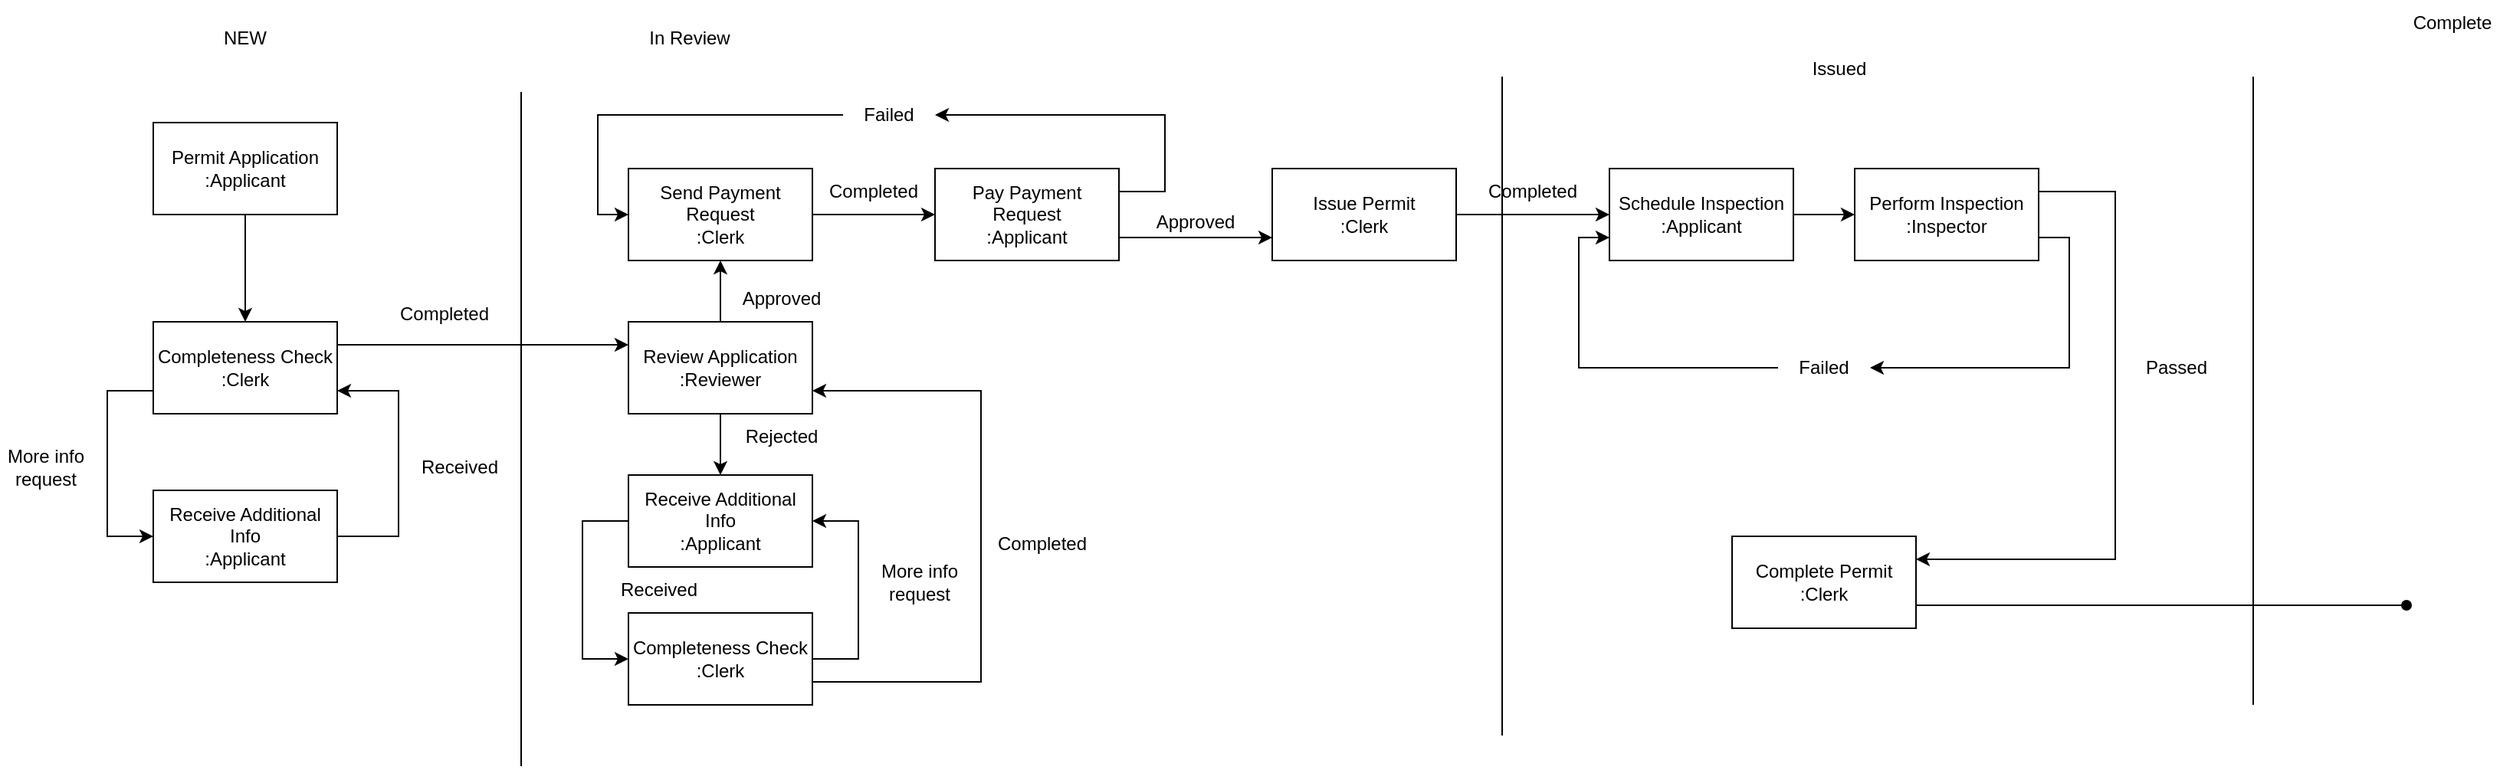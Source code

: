 <mxfile version="21.1.1" type="device">
  <diagram name="Page-1" id="5f0bae14-7c28-e335-631c-24af17079c00">
    <mxGraphModel dx="2534" dy="764" grid="1" gridSize="10" guides="1" tooltips="1" connect="1" arrows="1" fold="1" page="1" pageScale="1" pageWidth="1100" pageHeight="850" background="none" math="0" shadow="0">
      <root>
        <mxCell id="0" />
        <mxCell id="1" parent="0" />
        <mxCell id="lO8MQG7LXYnlqyT6PsOX-1" value="" style="endArrow=none;html=1;rounded=0;" edge="1" parent="1">
          <mxGeometry width="50" height="50" relative="1" as="geometry">
            <mxPoint x="270" y="90" as="sourcePoint" />
            <mxPoint x="270" y="530" as="targetPoint" />
          </mxGeometry>
        </mxCell>
        <mxCell id="lO8MQG7LXYnlqyT6PsOX-2" value="Permit Application&lt;br&gt;:Applicant" style="rounded=0;whiteSpace=wrap;html=1;" vertex="1" parent="1">
          <mxGeometry x="30" y="110" width="120" height="60" as="geometry" />
        </mxCell>
        <mxCell id="lO8MQG7LXYnlqyT6PsOX-3" value="" style="endArrow=classic;html=1;rounded=0;exitX=0.5;exitY=1;exitDx=0;exitDy=0;" edge="1" parent="1" source="lO8MQG7LXYnlqyT6PsOX-2">
          <mxGeometry width="50" height="50" relative="1" as="geometry">
            <mxPoint x="520" y="250" as="sourcePoint" />
            <mxPoint x="90" y="240" as="targetPoint" />
          </mxGeometry>
        </mxCell>
        <mxCell id="lO8MQG7LXYnlqyT6PsOX-4" value="Completeness Check&lt;br&gt;:Clerk" style="rounded=0;whiteSpace=wrap;html=1;" vertex="1" parent="1">
          <mxGeometry x="30" y="240" width="120" height="60" as="geometry" />
        </mxCell>
        <mxCell id="lO8MQG7LXYnlqyT6PsOX-7" value="NEW" style="text;html=1;strokeColor=none;fillColor=none;align=center;verticalAlign=middle;whiteSpace=wrap;rounded=0;" vertex="1" parent="1">
          <mxGeometry x="60" y="40" width="60" height="30" as="geometry" />
        </mxCell>
        <mxCell id="lO8MQG7LXYnlqyT6PsOX-8" value="" style="endArrow=classic;html=1;rounded=0;exitX=0;exitY=0.75;exitDx=0;exitDy=0;" edge="1" parent="1" source="lO8MQG7LXYnlqyT6PsOX-4">
          <mxGeometry width="50" height="50" relative="1" as="geometry">
            <mxPoint x="520" y="360" as="sourcePoint" />
            <mxPoint x="30" y="380" as="targetPoint" />
            <Array as="points">
              <mxPoint y="285" />
              <mxPoint y="350" />
              <mxPoint y="380" />
            </Array>
          </mxGeometry>
        </mxCell>
        <mxCell id="lO8MQG7LXYnlqyT6PsOX-9" value="Receive Additional Info&lt;br&gt;:Applicant" style="rounded=0;whiteSpace=wrap;html=1;" vertex="1" parent="1">
          <mxGeometry x="30" y="350" width="120" height="60" as="geometry" />
        </mxCell>
        <mxCell id="lO8MQG7LXYnlqyT6PsOX-10" value="More info request" style="text;html=1;strokeColor=none;fillColor=none;align=center;verticalAlign=middle;whiteSpace=wrap;rounded=0;" vertex="1" parent="1">
          <mxGeometry x="-70" y="320" width="60" height="30" as="geometry" />
        </mxCell>
        <mxCell id="lO8MQG7LXYnlqyT6PsOX-11" value="" style="endArrow=classic;html=1;rounded=0;exitX=1;exitY=0.5;exitDx=0;exitDy=0;entryX=1;entryY=0.75;entryDx=0;entryDy=0;" edge="1" parent="1" source="lO8MQG7LXYnlqyT6PsOX-9" target="lO8MQG7LXYnlqyT6PsOX-4">
          <mxGeometry width="50" height="50" relative="1" as="geometry">
            <mxPoint x="520" y="330" as="sourcePoint" />
            <mxPoint x="220" y="260" as="targetPoint" />
            <Array as="points">
              <mxPoint x="190" y="380" />
              <mxPoint x="190" y="285" />
            </Array>
          </mxGeometry>
        </mxCell>
        <mxCell id="lO8MQG7LXYnlqyT6PsOX-12" value="Received" style="text;html=1;strokeColor=none;fillColor=none;align=center;verticalAlign=middle;whiteSpace=wrap;rounded=0;" vertex="1" parent="1">
          <mxGeometry x="200" y="320" width="60" height="30" as="geometry" />
        </mxCell>
        <mxCell id="lO8MQG7LXYnlqyT6PsOX-13" value="" style="endArrow=classic;html=1;rounded=0;exitX=1;exitY=0.25;exitDx=0;exitDy=0;" edge="1" parent="1" source="lO8MQG7LXYnlqyT6PsOX-4">
          <mxGeometry width="50" height="50" relative="1" as="geometry">
            <mxPoint x="520" y="330" as="sourcePoint" />
            <mxPoint x="340" y="255" as="targetPoint" />
          </mxGeometry>
        </mxCell>
        <mxCell id="lO8MQG7LXYnlqyT6PsOX-15" value="Completed" style="text;html=1;strokeColor=none;fillColor=none;align=center;verticalAlign=middle;whiteSpace=wrap;rounded=0;" vertex="1" parent="1">
          <mxGeometry x="190" y="220" width="60" height="30" as="geometry" />
        </mxCell>
        <mxCell id="lO8MQG7LXYnlqyT6PsOX-16" value="In Review" style="text;html=1;strokeColor=none;fillColor=none;align=center;verticalAlign=middle;whiteSpace=wrap;rounded=0;" vertex="1" parent="1">
          <mxGeometry x="350" y="40" width="60" height="30" as="geometry" />
        </mxCell>
        <mxCell id="lO8MQG7LXYnlqyT6PsOX-17" value="Review Application&lt;br&gt;:Reviewer" style="rounded=0;whiteSpace=wrap;html=1;" vertex="1" parent="1">
          <mxGeometry x="340" y="240" width="120" height="60" as="geometry" />
        </mxCell>
        <mxCell id="lO8MQG7LXYnlqyT6PsOX-18" value="Receive Additional Info&lt;br&gt;:Applicant" style="rounded=0;whiteSpace=wrap;html=1;" vertex="1" parent="1">
          <mxGeometry x="340" y="340" width="120" height="60" as="geometry" />
        </mxCell>
        <mxCell id="lO8MQG7LXYnlqyT6PsOX-19" value="" style="endArrow=classic;html=1;rounded=0;exitX=0.5;exitY=1;exitDx=0;exitDy=0;entryX=0.5;entryY=0;entryDx=0;entryDy=0;" edge="1" parent="1" source="lO8MQG7LXYnlqyT6PsOX-17" target="lO8MQG7LXYnlqyT6PsOX-18">
          <mxGeometry width="50" height="50" relative="1" as="geometry">
            <mxPoint x="520" y="320" as="sourcePoint" />
            <mxPoint x="570" y="270" as="targetPoint" />
          </mxGeometry>
        </mxCell>
        <mxCell id="lO8MQG7LXYnlqyT6PsOX-20" value="Rejected" style="text;html=1;strokeColor=none;fillColor=none;align=center;verticalAlign=middle;whiteSpace=wrap;rounded=0;" vertex="1" parent="1">
          <mxGeometry x="410" y="300" width="60" height="30" as="geometry" />
        </mxCell>
        <mxCell id="lO8MQG7LXYnlqyT6PsOX-21" value="Completeness Check&lt;br&gt;:Clerk" style="rounded=0;whiteSpace=wrap;html=1;" vertex="1" parent="1">
          <mxGeometry x="340" y="430" width="120" height="60" as="geometry" />
        </mxCell>
        <mxCell id="lO8MQG7LXYnlqyT6PsOX-22" value="Received" style="text;html=1;strokeColor=none;fillColor=none;align=center;verticalAlign=middle;whiteSpace=wrap;rounded=0;" vertex="1" parent="1">
          <mxGeometry x="330" y="400" width="60" height="30" as="geometry" />
        </mxCell>
        <mxCell id="lO8MQG7LXYnlqyT6PsOX-23" value="" style="endArrow=classic;html=1;rounded=0;exitX=0;exitY=0.5;exitDx=0;exitDy=0;entryX=0;entryY=0.5;entryDx=0;entryDy=0;" edge="1" parent="1" source="lO8MQG7LXYnlqyT6PsOX-18" target="lO8MQG7LXYnlqyT6PsOX-21">
          <mxGeometry width="50" height="50" relative="1" as="geometry">
            <mxPoint x="520" y="310" as="sourcePoint" />
            <mxPoint x="280" y="460" as="targetPoint" />
            <Array as="points">
              <mxPoint x="310" y="370" />
              <mxPoint x="310" y="460" />
            </Array>
          </mxGeometry>
        </mxCell>
        <mxCell id="lO8MQG7LXYnlqyT6PsOX-24" value="" style="endArrow=classic;html=1;rounded=0;exitX=1;exitY=0.5;exitDx=0;exitDy=0;entryX=1;entryY=0.5;entryDx=0;entryDy=0;" edge="1" parent="1" source="lO8MQG7LXYnlqyT6PsOX-21" target="lO8MQG7LXYnlqyT6PsOX-18">
          <mxGeometry width="50" height="50" relative="1" as="geometry">
            <mxPoint x="520" y="310" as="sourcePoint" />
            <mxPoint x="510" y="360" as="targetPoint" />
            <Array as="points">
              <mxPoint x="490" y="460" />
              <mxPoint x="490" y="370" />
            </Array>
          </mxGeometry>
        </mxCell>
        <mxCell id="lO8MQG7LXYnlqyT6PsOX-25" value="More info request" style="text;html=1;strokeColor=none;fillColor=none;align=center;verticalAlign=middle;whiteSpace=wrap;rounded=0;" vertex="1" parent="1">
          <mxGeometry x="500" y="395" width="60" height="30" as="geometry" />
        </mxCell>
        <mxCell id="lO8MQG7LXYnlqyT6PsOX-26" value="" style="endArrow=classic;html=1;rounded=0;exitX=1;exitY=0.75;exitDx=0;exitDy=0;entryX=1;entryY=0.75;entryDx=0;entryDy=0;edgeStyle=orthogonalEdgeStyle;" edge="1" parent="1" source="lO8MQG7LXYnlqyT6PsOX-21" target="lO8MQG7LXYnlqyT6PsOX-17">
          <mxGeometry width="50" height="50" relative="1" as="geometry">
            <mxPoint x="520" y="310" as="sourcePoint" />
            <mxPoint x="550" y="280" as="targetPoint" />
            <Array as="points">
              <mxPoint x="570" y="475" />
              <mxPoint x="570" y="285" />
            </Array>
          </mxGeometry>
        </mxCell>
        <mxCell id="lO8MQG7LXYnlqyT6PsOX-27" value="Completed" style="text;html=1;strokeColor=none;fillColor=none;align=center;verticalAlign=middle;whiteSpace=wrap;rounded=0;" vertex="1" parent="1">
          <mxGeometry x="580" y="370" width="60" height="30" as="geometry" />
        </mxCell>
        <mxCell id="lO8MQG7LXYnlqyT6PsOX-28" value="" style="endArrow=classic;html=1;rounded=0;exitX=0.5;exitY=0;exitDx=0;exitDy=0;entryX=0.5;entryY=1;entryDx=0;entryDy=0;" edge="1" parent="1" source="lO8MQG7LXYnlqyT6PsOX-17" target="lO8MQG7LXYnlqyT6PsOX-30">
          <mxGeometry width="50" height="50" relative="1" as="geometry">
            <mxPoint x="520" y="310" as="sourcePoint" />
            <mxPoint x="400" y="190" as="targetPoint" />
          </mxGeometry>
        </mxCell>
        <mxCell id="lO8MQG7LXYnlqyT6PsOX-29" value="Approved" style="text;html=1;strokeColor=none;fillColor=none;align=center;verticalAlign=middle;whiteSpace=wrap;rounded=0;" vertex="1" parent="1">
          <mxGeometry x="410" y="210" width="60" height="30" as="geometry" />
        </mxCell>
        <mxCell id="lO8MQG7LXYnlqyT6PsOX-30" value="Send Payment Request&lt;br&gt;:Clerk" style="rounded=0;whiteSpace=wrap;html=1;" vertex="1" parent="1">
          <mxGeometry x="340" y="140" width="120" height="60" as="geometry" />
        </mxCell>
        <mxCell id="lO8MQG7LXYnlqyT6PsOX-32" value="Pay Payment Request&lt;br&gt;:Applicant" style="rounded=0;whiteSpace=wrap;html=1;" vertex="1" parent="1">
          <mxGeometry x="540" y="140" width="120" height="60" as="geometry" />
        </mxCell>
        <mxCell id="lO8MQG7LXYnlqyT6PsOX-33" value="" style="endArrow=classic;html=1;rounded=0;exitX=1;exitY=0.5;exitDx=0;exitDy=0;entryX=0;entryY=0.5;entryDx=0;entryDy=0;" edge="1" parent="1" source="lO8MQG7LXYnlqyT6PsOX-30" target="lO8MQG7LXYnlqyT6PsOX-32">
          <mxGeometry width="50" height="50" relative="1" as="geometry">
            <mxPoint x="520" y="290" as="sourcePoint" />
            <mxPoint x="570" y="240" as="targetPoint" />
          </mxGeometry>
        </mxCell>
        <mxCell id="lO8MQG7LXYnlqyT6PsOX-34" style="edgeStyle=orthogonalEdgeStyle;rounded=0;orthogonalLoop=1;jettySize=auto;html=1;exitX=0.5;exitY=1;exitDx=0;exitDy=0;" edge="1" parent="1" source="lO8MQG7LXYnlqyT6PsOX-32" target="lO8MQG7LXYnlqyT6PsOX-32">
          <mxGeometry relative="1" as="geometry" />
        </mxCell>
        <mxCell id="lO8MQG7LXYnlqyT6PsOX-35" value="Completed" style="text;html=1;strokeColor=none;fillColor=none;align=center;verticalAlign=middle;whiteSpace=wrap;rounded=0;" vertex="1" parent="1">
          <mxGeometry x="470" y="140" width="60" height="30" as="geometry" />
        </mxCell>
        <mxCell id="lO8MQG7LXYnlqyT6PsOX-39" value="Failed" style="text;html=1;strokeColor=none;fillColor=none;align=center;verticalAlign=middle;whiteSpace=wrap;rounded=0;" vertex="1" parent="1">
          <mxGeometry x="480" y="90" width="60" height="30" as="geometry" />
        </mxCell>
        <mxCell id="lO8MQG7LXYnlqyT6PsOX-40" value="" style="endArrow=classic;html=1;rounded=0;exitX=0;exitY=0.5;exitDx=0;exitDy=0;entryX=0;entryY=0.5;entryDx=0;entryDy=0;" edge="1" parent="1" source="lO8MQG7LXYnlqyT6PsOX-39" target="lO8MQG7LXYnlqyT6PsOX-30">
          <mxGeometry width="50" height="50" relative="1" as="geometry">
            <mxPoint x="520" y="290" as="sourcePoint" />
            <mxPoint x="320" y="170" as="targetPoint" />
            <Array as="points">
              <mxPoint x="320" y="105" />
              <mxPoint x="320" y="170" />
            </Array>
          </mxGeometry>
        </mxCell>
        <mxCell id="lO8MQG7LXYnlqyT6PsOX-41" value="" style="endArrow=classic;html=1;rounded=0;exitX=1;exitY=0.25;exitDx=0;exitDy=0;entryX=1;entryY=0.5;entryDx=0;entryDy=0;" edge="1" parent="1" source="lO8MQG7LXYnlqyT6PsOX-32" target="lO8MQG7LXYnlqyT6PsOX-39">
          <mxGeometry width="50" height="50" relative="1" as="geometry">
            <mxPoint x="520" y="290" as="sourcePoint" />
            <mxPoint x="690" y="110" as="targetPoint" />
            <Array as="points">
              <mxPoint x="690" y="155" />
              <mxPoint x="690" y="105" />
            </Array>
          </mxGeometry>
        </mxCell>
        <mxCell id="lO8MQG7LXYnlqyT6PsOX-42" value="" style="endArrow=classic;html=1;rounded=0;exitX=1;exitY=0.75;exitDx=0;exitDy=0;entryX=0;entryY=0.75;entryDx=0;entryDy=0;" edge="1" parent="1" source="lO8MQG7LXYnlqyT6PsOX-32" target="lO8MQG7LXYnlqyT6PsOX-45">
          <mxGeometry width="50" height="50" relative="1" as="geometry">
            <mxPoint x="520" y="290" as="sourcePoint" />
            <mxPoint x="770" y="185" as="targetPoint" />
          </mxGeometry>
        </mxCell>
        <mxCell id="lO8MQG7LXYnlqyT6PsOX-44" value="Approved" style="text;html=1;strokeColor=none;fillColor=none;align=center;verticalAlign=middle;whiteSpace=wrap;rounded=0;" vertex="1" parent="1">
          <mxGeometry x="680" y="160" width="60" height="30" as="geometry" />
        </mxCell>
        <mxCell id="lO8MQG7LXYnlqyT6PsOX-45" value="Issue Permit&lt;br&gt;:Clerk" style="rounded=0;whiteSpace=wrap;html=1;" vertex="1" parent="1">
          <mxGeometry x="760" y="140" width="120" height="60" as="geometry" />
        </mxCell>
        <mxCell id="lO8MQG7LXYnlqyT6PsOX-47" value="" style="endArrow=none;html=1;rounded=0;" edge="1" parent="1">
          <mxGeometry width="50" height="50" relative="1" as="geometry">
            <mxPoint x="910" y="80" as="sourcePoint" />
            <mxPoint x="910" y="510" as="targetPoint" />
          </mxGeometry>
        </mxCell>
        <mxCell id="lO8MQG7LXYnlqyT6PsOX-48" value="" style="endArrow=classic;html=1;rounded=0;exitX=1;exitY=0.5;exitDx=0;exitDy=0;" edge="1" parent="1" source="lO8MQG7LXYnlqyT6PsOX-45" target="lO8MQG7LXYnlqyT6PsOX-49">
          <mxGeometry width="50" height="50" relative="1" as="geometry">
            <mxPoint x="520" y="280" as="sourcePoint" />
            <mxPoint x="980" y="170" as="targetPoint" />
          </mxGeometry>
        </mxCell>
        <mxCell id="lO8MQG7LXYnlqyT6PsOX-49" value="Schedule Inspection&lt;br&gt;:Applicant" style="rounded=0;whiteSpace=wrap;html=1;" vertex="1" parent="1">
          <mxGeometry x="980" y="140" width="120" height="60" as="geometry" />
        </mxCell>
        <mxCell id="lO8MQG7LXYnlqyT6PsOX-50" value="Perform Inspection&lt;br&gt;:Inspector" style="rounded=0;whiteSpace=wrap;html=1;" vertex="1" parent="1">
          <mxGeometry x="1140" y="140" width="120" height="60" as="geometry" />
        </mxCell>
        <mxCell id="lO8MQG7LXYnlqyT6PsOX-51" value="" style="endArrow=classic;html=1;rounded=0;exitX=1;exitY=0.5;exitDx=0;exitDy=0;entryX=0;entryY=0.5;entryDx=0;entryDy=0;" edge="1" parent="1" source="lO8MQG7LXYnlqyT6PsOX-49" target="lO8MQG7LXYnlqyT6PsOX-50">
          <mxGeometry width="50" height="50" relative="1" as="geometry">
            <mxPoint x="520" y="270" as="sourcePoint" />
            <mxPoint x="570" y="220" as="targetPoint" />
          </mxGeometry>
        </mxCell>
        <mxCell id="lO8MQG7LXYnlqyT6PsOX-52" value="" style="endArrow=classic;html=1;rounded=0;exitX=1;exitY=0.75;exitDx=0;exitDy=0;entryX=1;entryY=0.5;entryDx=0;entryDy=0;" edge="1" parent="1" source="lO8MQG7LXYnlqyT6PsOX-50" target="lO8MQG7LXYnlqyT6PsOX-53">
          <mxGeometry width="50" height="50" relative="1" as="geometry">
            <mxPoint x="1170" y="270" as="sourcePoint" />
            <mxPoint x="1190" y="270" as="targetPoint" />
            <Array as="points">
              <mxPoint x="1280" y="185" />
              <mxPoint x="1280" y="270" />
            </Array>
          </mxGeometry>
        </mxCell>
        <mxCell id="lO8MQG7LXYnlqyT6PsOX-53" value="Failed" style="text;html=1;strokeColor=none;fillColor=none;align=center;verticalAlign=middle;whiteSpace=wrap;rounded=0;" vertex="1" parent="1">
          <mxGeometry x="1090" y="255" width="60" height="30" as="geometry" />
        </mxCell>
        <mxCell id="lO8MQG7LXYnlqyT6PsOX-54" value="" style="endArrow=classic;html=1;rounded=0;exitX=0;exitY=0.5;exitDx=0;exitDy=0;entryX=0;entryY=0.75;entryDx=0;entryDy=0;" edge="1" parent="1" source="lO8MQG7LXYnlqyT6PsOX-53" target="lO8MQG7LXYnlqyT6PsOX-49">
          <mxGeometry width="50" height="50" relative="1" as="geometry">
            <mxPoint x="1170" y="270" as="sourcePoint" />
            <mxPoint x="960" y="190" as="targetPoint" />
            <Array as="points">
              <mxPoint x="960" y="270" />
              <mxPoint x="960" y="185" />
            </Array>
          </mxGeometry>
        </mxCell>
        <mxCell id="lO8MQG7LXYnlqyT6PsOX-55" value="Completed" style="text;html=1;strokeColor=none;fillColor=none;align=center;verticalAlign=middle;whiteSpace=wrap;rounded=0;" vertex="1" parent="1">
          <mxGeometry x="900" y="140" width="60" height="30" as="geometry" />
        </mxCell>
        <mxCell id="lO8MQG7LXYnlqyT6PsOX-56" value="" style="endArrow=classic;html=1;rounded=0;exitX=1;exitY=0.25;exitDx=0;exitDy=0;entryX=1;entryY=0.25;entryDx=0;entryDy=0;" edge="1" parent="1" source="lO8MQG7LXYnlqyT6PsOX-50" target="lO8MQG7LXYnlqyT6PsOX-57">
          <mxGeometry width="50" height="50" relative="1" as="geometry">
            <mxPoint x="1170" y="270" as="sourcePoint" />
            <mxPoint x="1360" y="155" as="targetPoint" />
            <Array as="points">
              <mxPoint x="1310" y="155" />
              <mxPoint x="1310" y="395" />
            </Array>
          </mxGeometry>
        </mxCell>
        <mxCell id="lO8MQG7LXYnlqyT6PsOX-57" value="Complete Permit&lt;br&gt;:Clerk" style="rounded=0;whiteSpace=wrap;html=1;" vertex="1" parent="1">
          <mxGeometry x="1060" y="380" width="120" height="60" as="geometry" />
        </mxCell>
        <mxCell id="lO8MQG7LXYnlqyT6PsOX-58" value="Passed" style="text;html=1;strokeColor=none;fillColor=none;align=center;verticalAlign=middle;whiteSpace=wrap;rounded=0;" vertex="1" parent="1">
          <mxGeometry x="1320" y="255" width="60" height="30" as="geometry" />
        </mxCell>
        <mxCell id="lO8MQG7LXYnlqyT6PsOX-59" value="" style="endArrow=oval;html=1;rounded=0;exitX=1;exitY=0.75;exitDx=0;exitDy=0;endFill=1;" edge="1" parent="1" source="lO8MQG7LXYnlqyT6PsOX-57">
          <mxGeometry width="50" height="50" relative="1" as="geometry">
            <mxPoint x="1170" y="260" as="sourcePoint" />
            <mxPoint x="1500" y="425" as="targetPoint" />
          </mxGeometry>
        </mxCell>
        <mxCell id="lO8MQG7LXYnlqyT6PsOX-61" value="Issued" style="text;html=1;strokeColor=none;fillColor=none;align=center;verticalAlign=middle;whiteSpace=wrap;rounded=0;" vertex="1" parent="1">
          <mxGeometry x="1100" y="60" width="60" height="30" as="geometry" />
        </mxCell>
        <mxCell id="lO8MQG7LXYnlqyT6PsOX-62" value="" style="endArrow=none;html=1;rounded=0;" edge="1" parent="1">
          <mxGeometry width="50" height="50" relative="1" as="geometry">
            <mxPoint x="1400" y="490" as="sourcePoint" />
            <mxPoint x="1400" y="80" as="targetPoint" />
          </mxGeometry>
        </mxCell>
        <mxCell id="lO8MQG7LXYnlqyT6PsOX-63" value="Complete" style="text;html=1;strokeColor=none;fillColor=none;align=center;verticalAlign=middle;whiteSpace=wrap;rounded=0;" vertex="1" parent="1">
          <mxGeometry x="1500" y="30" width="60" height="30" as="geometry" />
        </mxCell>
      </root>
    </mxGraphModel>
  </diagram>
</mxfile>
